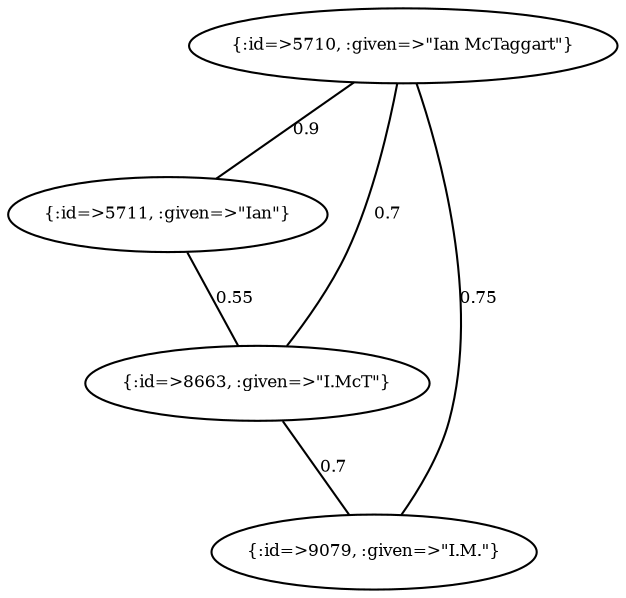 graph Collector__WeightedGraph {
    "{:id=>5710, :given=>\"Ian McTaggart\"}" [
        fontsize = 8,
        label = "{:id=>5710, :given=>\"Ian McTaggart\"}"
    ]

    "{:id=>5711, :given=>\"Ian\"}" [
        fontsize = 8,
        label = "{:id=>5711, :given=>\"Ian\"}"
    ]

    "{:id=>8663, :given=>\"I.McT\"}" [
        fontsize = 8,
        label = "{:id=>8663, :given=>\"I.McT\"}"
    ]

    "{:id=>9079, :given=>\"I.M.\"}" [
        fontsize = 8,
        label = "{:id=>9079, :given=>\"I.M.\"}"
    ]

    "{:id=>5710, :given=>\"Ian McTaggart\"}" -- "{:id=>5711, :given=>\"Ian\"}" [
        fontsize = 8,
        label = 0.9
    ]

    "{:id=>5710, :given=>\"Ian McTaggart\"}" -- "{:id=>8663, :given=>\"I.McT\"}" [
        fontsize = 8,
        label = 0.7
    ]

    "{:id=>5710, :given=>\"Ian McTaggart\"}" -- "{:id=>9079, :given=>\"I.M.\"}" [
        fontsize = 8,
        label = 0.75
    ]

    "{:id=>5711, :given=>\"Ian\"}" -- "{:id=>8663, :given=>\"I.McT\"}" [
        fontsize = 8,
        label = 0.55
    ]

    "{:id=>8663, :given=>\"I.McT\"}" -- "{:id=>9079, :given=>\"I.M.\"}" [
        fontsize = 8,
        label = 0.7
    ]
}
